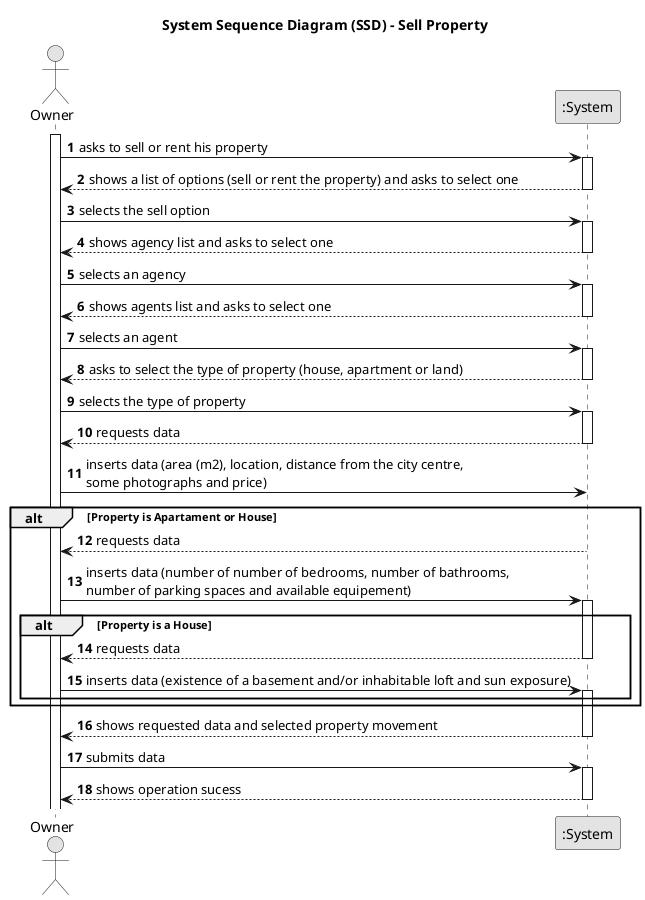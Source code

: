 @startuml
skinparam monochrome true
skinparam packageStyle rectangle
skinparam shadowing false

title System Sequence Diagram (SSD) - Sell Property

autonumber

actor "Owner" as Owner
participant ":System" as System

activate Owner

    Owner -> System : asks to sell or rent his property
    activate System

        System --> Owner : shows a list of options (sell or rent the property) and asks to select one
    deactivate System

    Owner -> System : selects the sell option
    activate System

        System --> Owner : shows agency list and asks to select one
    deactivate System

    Owner -> System : selects an agency
    activate System

        System --> Owner : shows agents list and asks to select one
    deactivate System

    Owner -> System : selects an agent
    activate System

        System --> Owner : asks to select the type of property (house, apartment or land)
    deactivate System
    Owner -> System : selects the type of property
        activate System

        System --> Owner : requests data

    deactivate System
    Owner -> System : inserts data (area (m2), location, distance from the city centre, \nsome photographs and price)
    alt Property is Apartament or House

        System --> Owner : requests data
    deactivate System

        Owner -> System : inserts data (number of number of bedrooms, number of bathrooms, \nnumber of parking spaces and available equipement)
        activate System

        alt Property is a House

            System --> Owner : requests data
        deactivate System

        Owner -> System : inserts data (existence of a basement and/or inhabitable loft and sun exposure)
        activate System

          end

    end

        System --> Owner : shows requested data and selected property movement
    deactivate System

    Owner -> System : submits data
    activate System

         System --> Owner : shows operation sucess
    deactivate System

@enduml